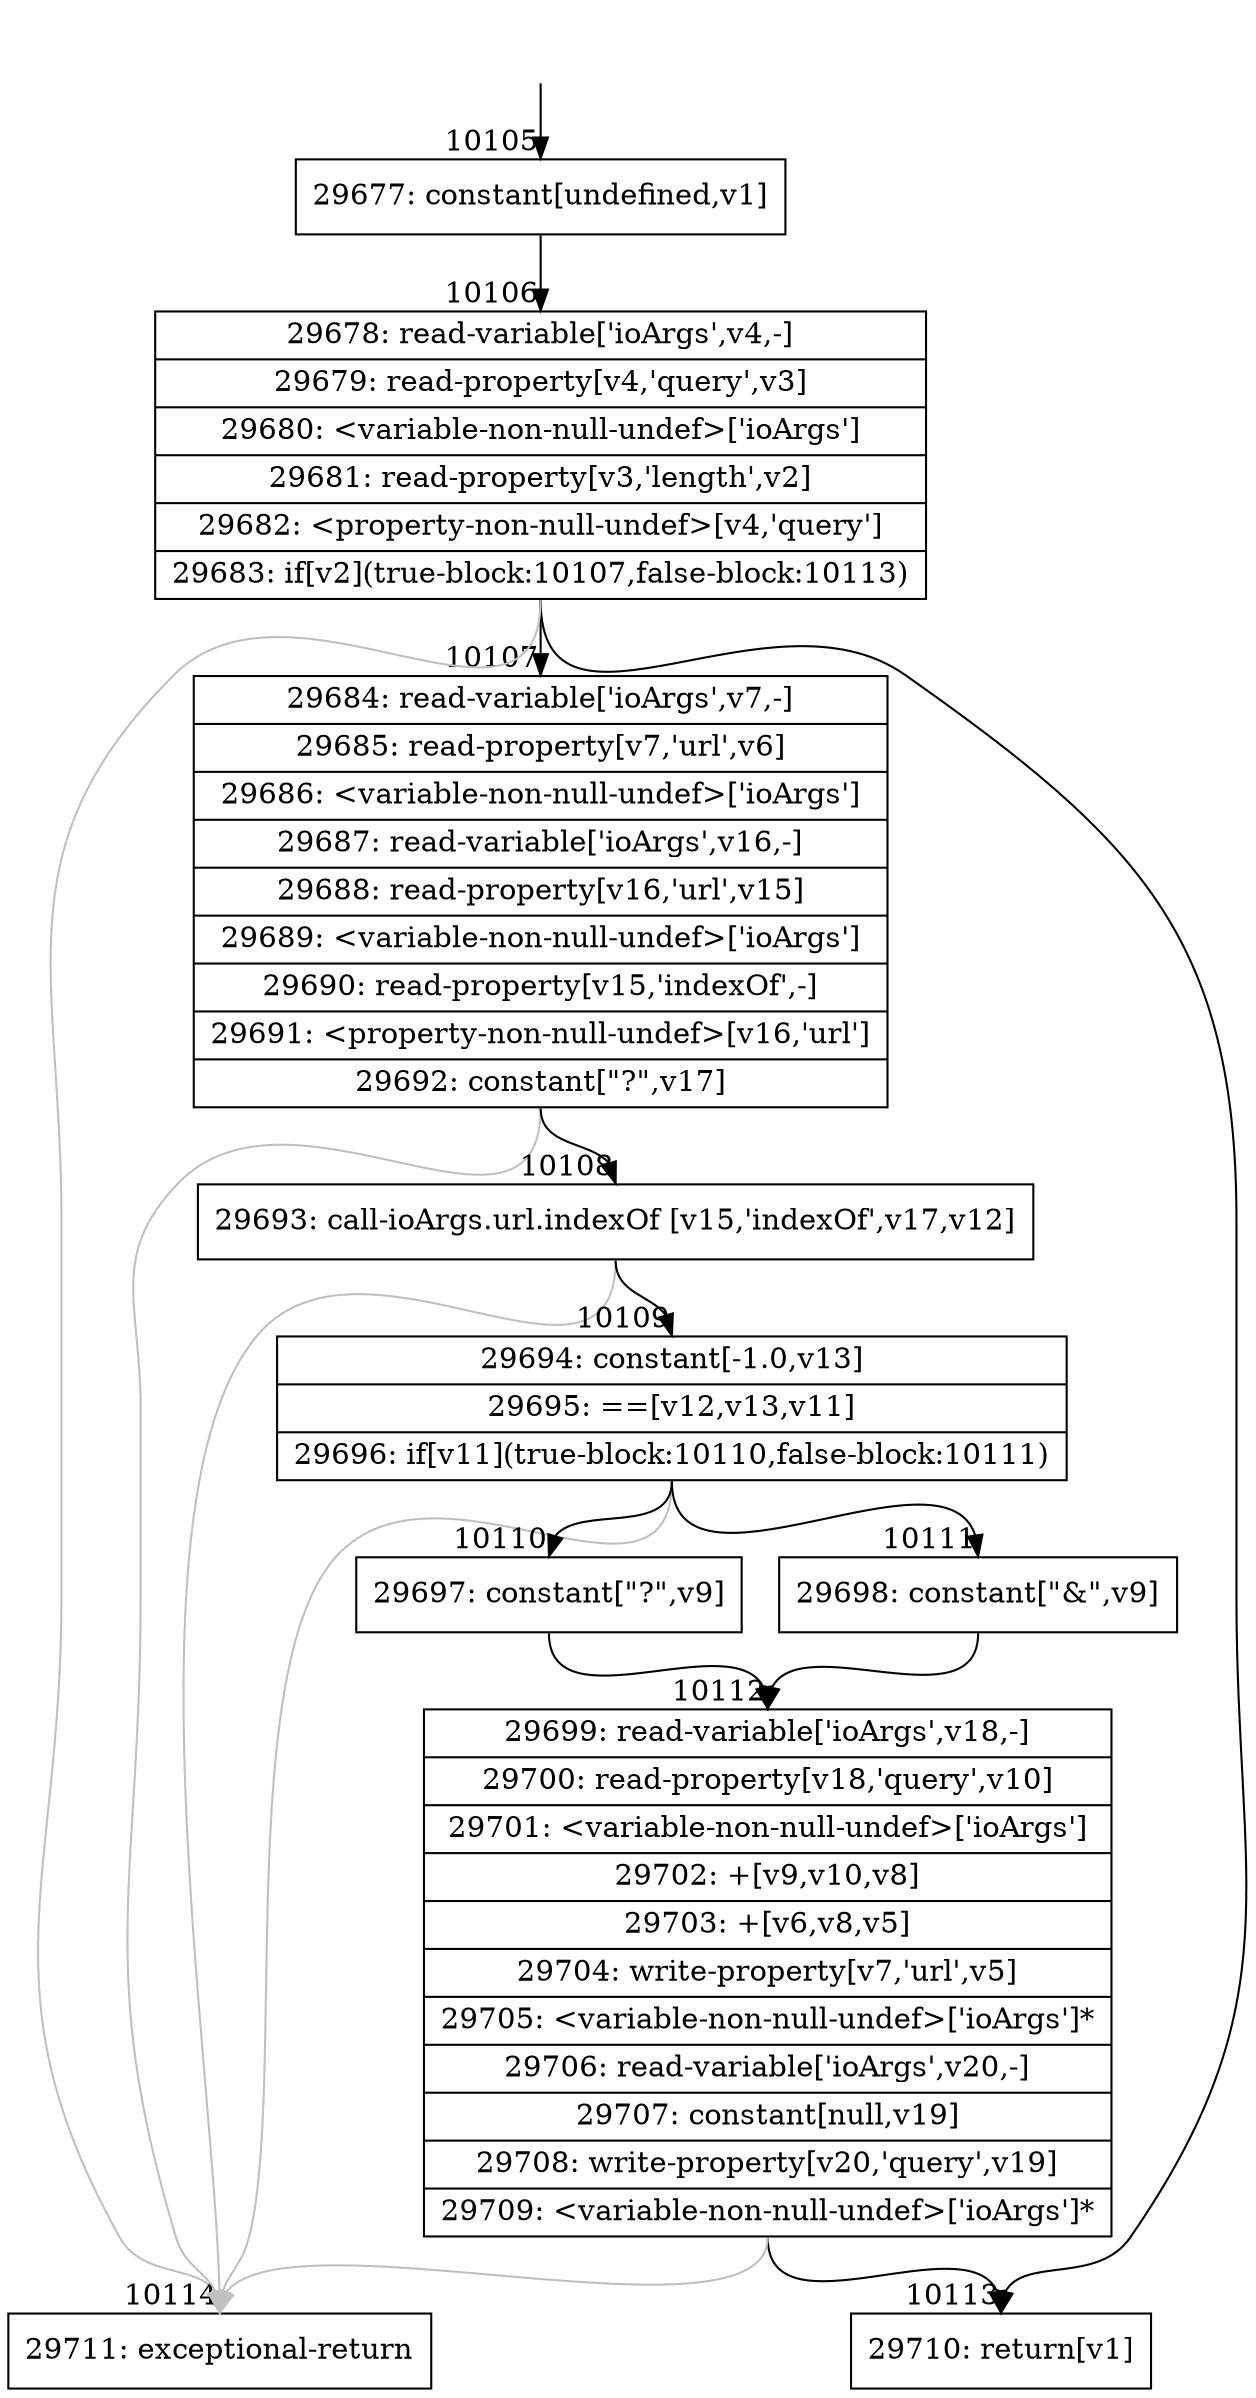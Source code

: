 digraph {
rankdir="TD"
BB_entry718[shape=none,label=""];
BB_entry718 -> BB10105 [tailport=s, headport=n, headlabel="    10105"]
BB10105 [shape=record label="{29677: constant[undefined,v1]}" ] 
BB10105 -> BB10106 [tailport=s, headport=n, headlabel="      10106"]
BB10106 [shape=record label="{29678: read-variable['ioArgs',v4,-]|29679: read-property[v4,'query',v3]|29680: \<variable-non-null-undef\>['ioArgs']|29681: read-property[v3,'length',v2]|29682: \<property-non-null-undef\>[v4,'query']|29683: if[v2](true-block:10107,false-block:10113)}" ] 
BB10106 -> BB10107 [tailport=s, headport=n, headlabel="      10107"]
BB10106 -> BB10113 [tailport=s, headport=n, headlabel="      10113"]
BB10106 -> BB10114 [tailport=s, headport=n, color=gray, headlabel="      10114"]
BB10107 [shape=record label="{29684: read-variable['ioArgs',v7,-]|29685: read-property[v7,'url',v6]|29686: \<variable-non-null-undef\>['ioArgs']|29687: read-variable['ioArgs',v16,-]|29688: read-property[v16,'url',v15]|29689: \<variable-non-null-undef\>['ioArgs']|29690: read-property[v15,'indexOf',-]|29691: \<property-non-null-undef\>[v16,'url']|29692: constant[\"?\",v17]}" ] 
BB10107 -> BB10108 [tailport=s, headport=n, headlabel="      10108"]
BB10107 -> BB10114 [tailport=s, headport=n, color=gray]
BB10108 [shape=record label="{29693: call-ioArgs.url.indexOf [v15,'indexOf',v17,v12]}" ] 
BB10108 -> BB10109 [tailport=s, headport=n, headlabel="      10109"]
BB10108 -> BB10114 [tailport=s, headport=n, color=gray]
BB10109 [shape=record label="{29694: constant[-1.0,v13]|29695: ==[v12,v13,v11]|29696: if[v11](true-block:10110,false-block:10111)}" ] 
BB10109 -> BB10110 [tailport=s, headport=n, headlabel="      10110"]
BB10109 -> BB10111 [tailport=s, headport=n, headlabel="      10111"]
BB10109 -> BB10114 [tailport=s, headport=n, color=gray]
BB10110 [shape=record label="{29697: constant[\"?\",v9]}" ] 
BB10110 -> BB10112 [tailport=s, headport=n, headlabel="      10112"]
BB10111 [shape=record label="{29698: constant[\"&\",v9]}" ] 
BB10111 -> BB10112 [tailport=s, headport=n]
BB10112 [shape=record label="{29699: read-variable['ioArgs',v18,-]|29700: read-property[v18,'query',v10]|29701: \<variable-non-null-undef\>['ioArgs']|29702: +[v9,v10,v8]|29703: +[v6,v8,v5]|29704: write-property[v7,'url',v5]|29705: \<variable-non-null-undef\>['ioArgs']*|29706: read-variable['ioArgs',v20,-]|29707: constant[null,v19]|29708: write-property[v20,'query',v19]|29709: \<variable-non-null-undef\>['ioArgs']*}" ] 
BB10112 -> BB10113 [tailport=s, headport=n]
BB10112 -> BB10114 [tailport=s, headport=n, color=gray]
BB10113 [shape=record label="{29710: return[v1]}" ] 
BB10114 [shape=record label="{29711: exceptional-return}" ] 
//#$~ 14121
}
